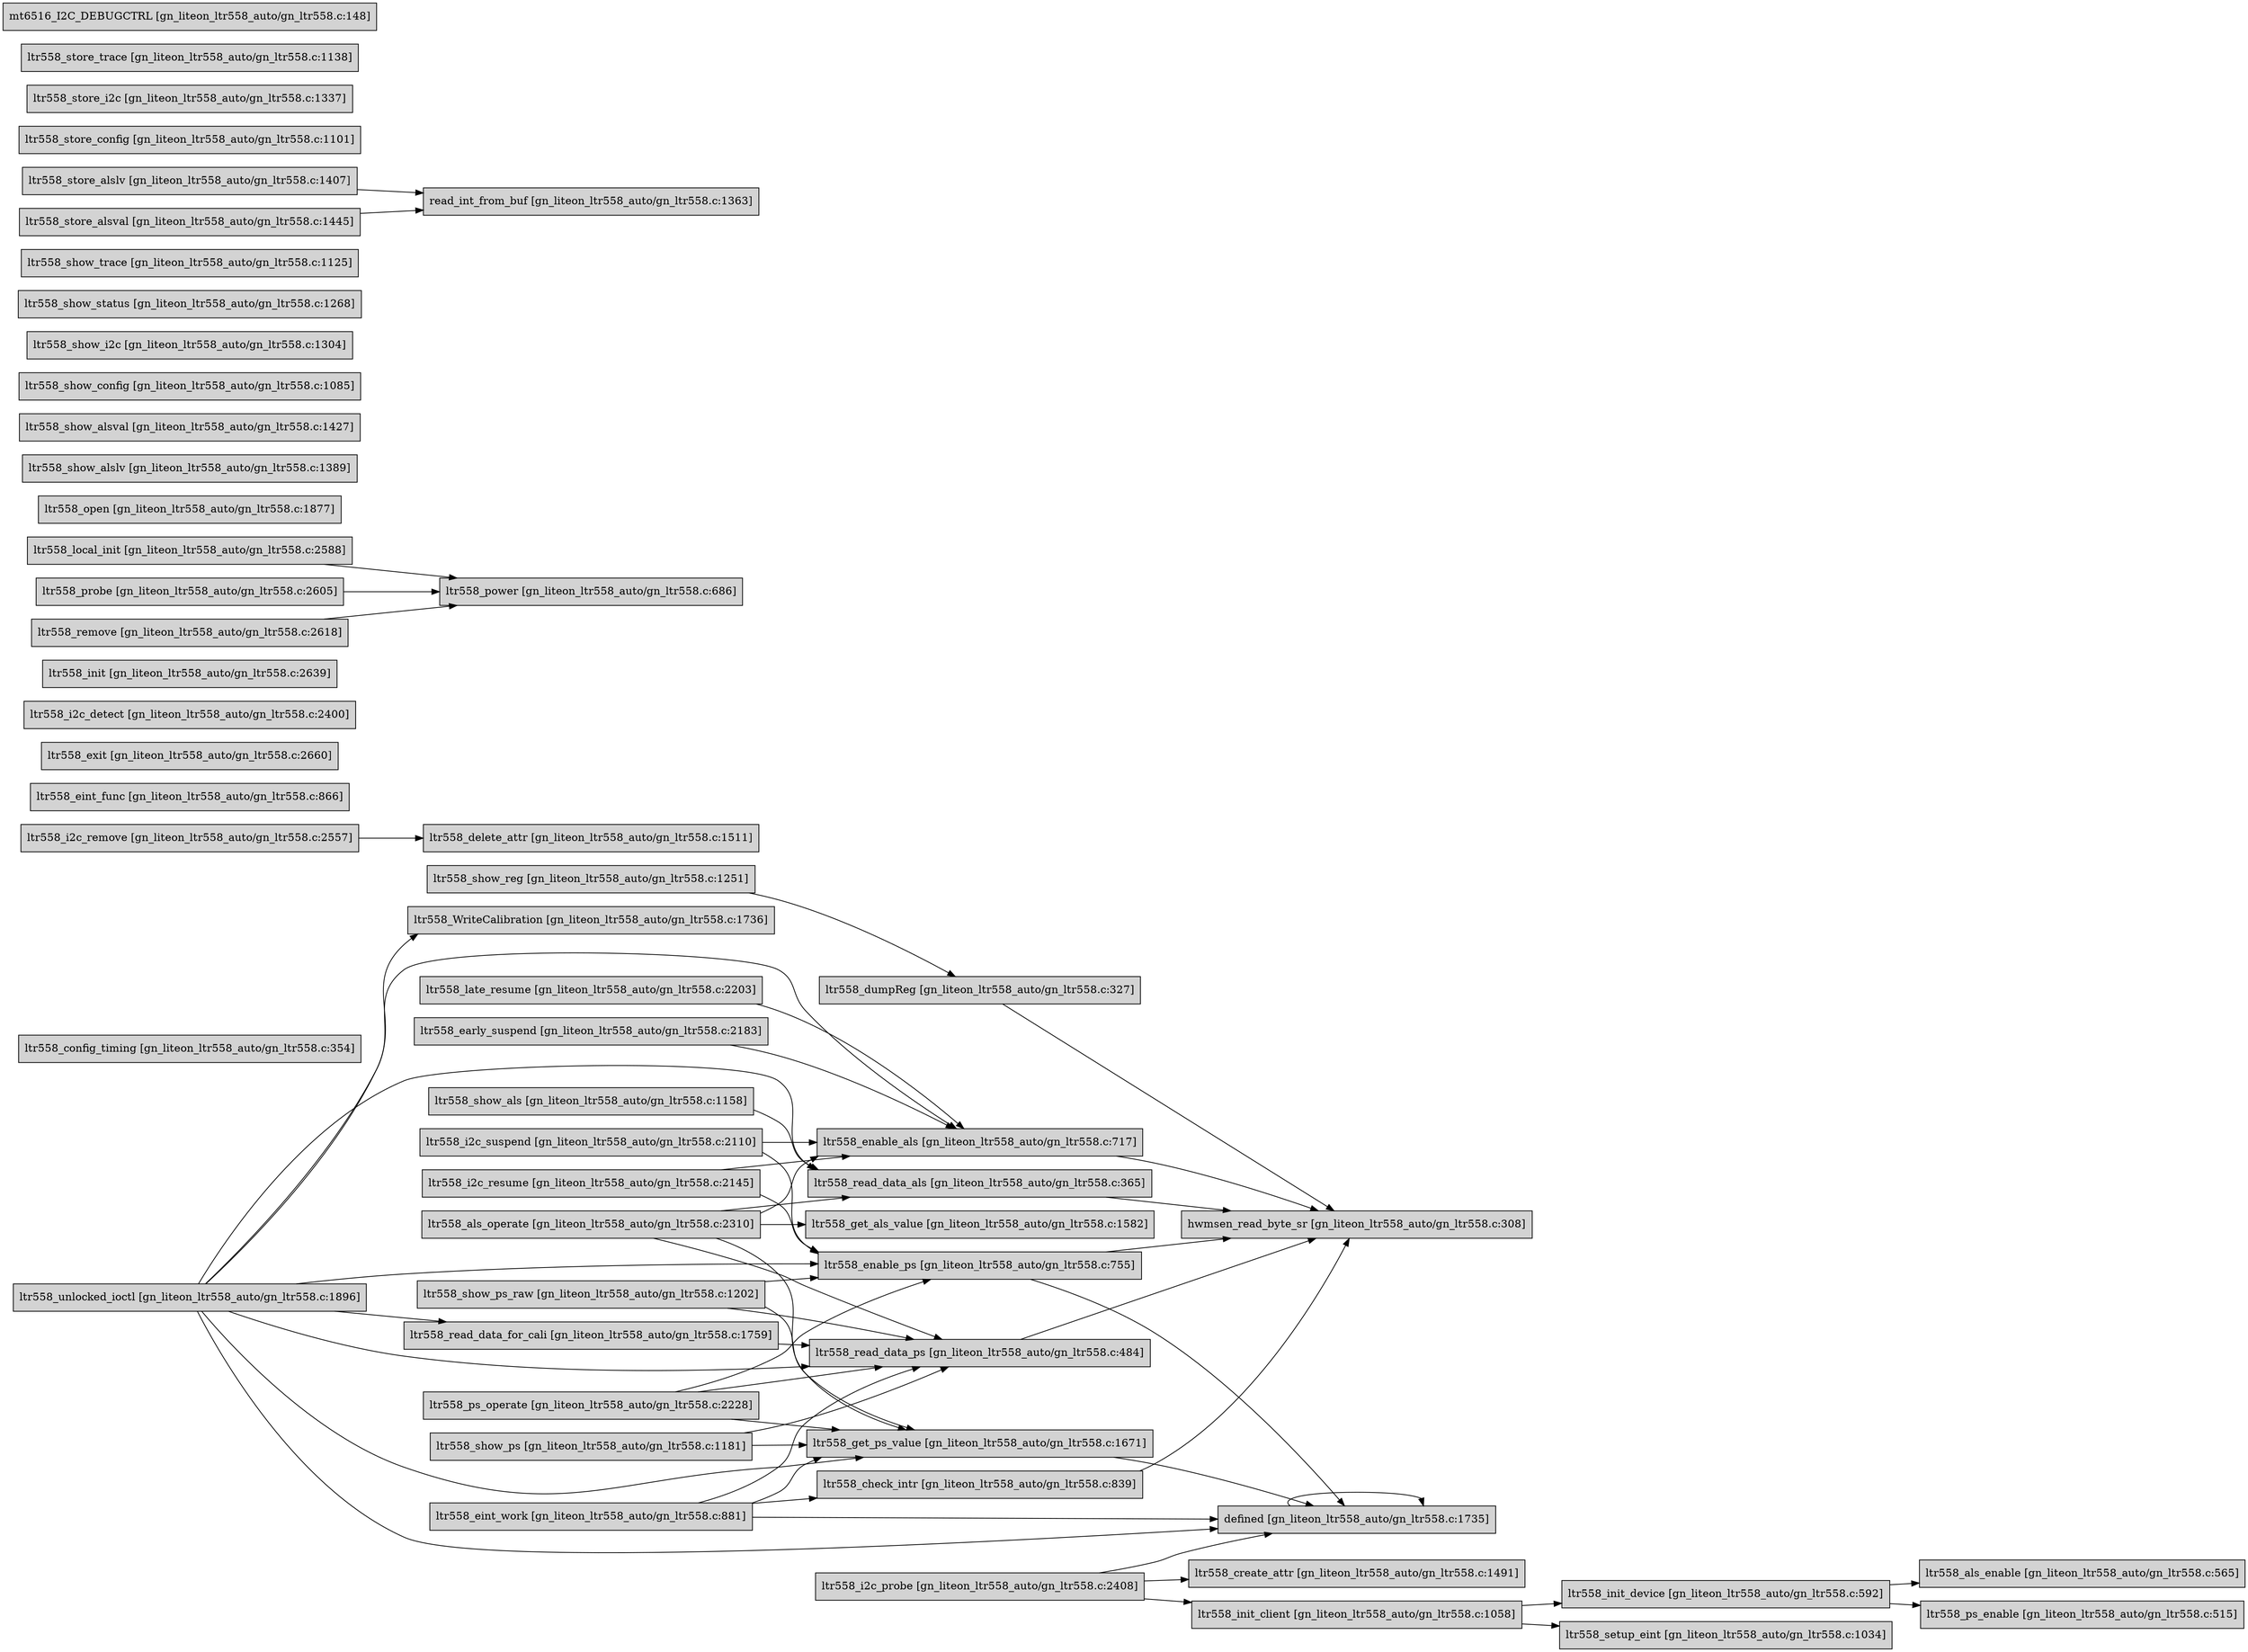 digraph function_map {
rankdir=LR;
ratio=fill;
node [style=filled]
 defined [ shape=box label = "defined [gn_liteon_ltr558_auto/gn_ltr558.c:1735]" ];
defined  -> defined;
 hwmsen_read_byte_sr [ shape=box label = "hwmsen_read_byte_sr [gn_liteon_ltr558_auto/gn_ltr558.c:308]" ];
 ltr558_WriteCalibration [ shape=box label = "ltr558_WriteCalibration [gn_liteon_ltr558_auto/gn_ltr558.c:1736]" ];
 ltr558_als_enable [ shape=box label = "ltr558_als_enable [gn_liteon_ltr558_auto/gn_ltr558.c:565]" ];
 ltr558_als_operate [ shape=box label = "ltr558_als_operate [gn_liteon_ltr558_auto/gn_ltr558.c:2310]" ];
ltr558_als_operate  -> ltr558_enable_als;
ltr558_als_operate  -> ltr558_get_als_value;
ltr558_als_operate  -> ltr558_get_ps_value;
ltr558_als_operate  -> ltr558_read_data_als;
ltr558_als_operate  -> ltr558_read_data_ps;
 ltr558_check_intr [ shape=box label = "ltr558_check_intr [gn_liteon_ltr558_auto/gn_ltr558.c:839]" ];
ltr558_check_intr  -> hwmsen_read_byte_sr;
 ltr558_config_timing [ shape=box label = "ltr558_config_timing [gn_liteon_ltr558_auto/gn_ltr558.c:354]" ];
 ltr558_create_attr [ shape=box label = "ltr558_create_attr [gn_liteon_ltr558_auto/gn_ltr558.c:1491]" ];
 ltr558_delete_attr [ shape=box label = "ltr558_delete_attr [gn_liteon_ltr558_auto/gn_ltr558.c:1511]" ];
 ltr558_dumpReg [ shape=box label = "ltr558_dumpReg [gn_liteon_ltr558_auto/gn_ltr558.c:327]" ];
ltr558_dumpReg  -> hwmsen_read_byte_sr;
 ltr558_early_suspend [ shape=box label = "ltr558_early_suspend [gn_liteon_ltr558_auto/gn_ltr558.c:2183]" ];
ltr558_early_suspend  -> ltr558_enable_als;
 ltr558_eint_func [ shape=box label = "ltr558_eint_func [gn_liteon_ltr558_auto/gn_ltr558.c:866]" ];
 ltr558_eint_work [ shape=box label = "ltr558_eint_work [gn_liteon_ltr558_auto/gn_ltr558.c:881]" ];
ltr558_eint_work  -> defined;
ltr558_eint_work  -> ltr558_check_intr;
ltr558_eint_work  -> ltr558_get_ps_value;
ltr558_eint_work  -> ltr558_read_data_ps;
 ltr558_enable_als [ shape=box label = "ltr558_enable_als [gn_liteon_ltr558_auto/gn_ltr558.c:717]" ];
ltr558_enable_als  -> hwmsen_read_byte_sr;
 ltr558_enable_ps [ shape=box label = "ltr558_enable_ps [gn_liteon_ltr558_auto/gn_ltr558.c:755]" ];
ltr558_enable_ps  -> defined;
ltr558_enable_ps  -> hwmsen_read_byte_sr;
 ltr558_exit [ shape=box label = "ltr558_exit [gn_liteon_ltr558_auto/gn_ltr558.c:2660]" ];
 ltr558_get_als_value [ shape=box label = "ltr558_get_als_value [gn_liteon_ltr558_auto/gn_ltr558.c:1582]" ];
 ltr558_get_ps_value [ shape=box label = "ltr558_get_ps_value [gn_liteon_ltr558_auto/gn_ltr558.c:1671]" ];
ltr558_get_ps_value  -> defined;
 ltr558_i2c_detect [ shape=box label = "ltr558_i2c_detect [gn_liteon_ltr558_auto/gn_ltr558.c:2400]" ];
 ltr558_i2c_probe [ shape=box label = "ltr558_i2c_probe [gn_liteon_ltr558_auto/gn_ltr558.c:2408]" ];
ltr558_i2c_probe  -> defined;
ltr558_i2c_probe  -> ltr558_create_attr;
ltr558_i2c_probe  -> ltr558_init_client;
 ltr558_i2c_remove [ shape=box label = "ltr558_i2c_remove [gn_liteon_ltr558_auto/gn_ltr558.c:2557]" ];
ltr558_i2c_remove  -> ltr558_delete_attr;
 ltr558_i2c_resume [ shape=box label = "ltr558_i2c_resume [gn_liteon_ltr558_auto/gn_ltr558.c:2145]" ];
ltr558_i2c_resume  -> ltr558_enable_als;
ltr558_i2c_resume  -> ltr558_enable_ps;
 ltr558_i2c_suspend [ shape=box label = "ltr558_i2c_suspend [gn_liteon_ltr558_auto/gn_ltr558.c:2110]" ];
ltr558_i2c_suspend  -> ltr558_enable_als;
ltr558_i2c_suspend  -> ltr558_enable_ps;
 ltr558_init [ shape=box label = "ltr558_init [gn_liteon_ltr558_auto/gn_ltr558.c:2639]" ];
 ltr558_init_client [ shape=box label = "ltr558_init_client [gn_liteon_ltr558_auto/gn_ltr558.c:1058]" ];
ltr558_init_client  -> ltr558_init_device;
ltr558_init_client  -> ltr558_setup_eint;
 ltr558_init_device [ shape=box label = "ltr558_init_device [gn_liteon_ltr558_auto/gn_ltr558.c:592]" ];
ltr558_init_device  -> ltr558_als_enable;
ltr558_init_device  -> ltr558_ps_enable;
 ltr558_late_resume [ shape=box label = "ltr558_late_resume [gn_liteon_ltr558_auto/gn_ltr558.c:2203]" ];
ltr558_late_resume  -> ltr558_enable_als;
 ltr558_local_init [ shape=box label = "ltr558_local_init [gn_liteon_ltr558_auto/gn_ltr558.c:2588]" ];
ltr558_local_init  -> ltr558_power;
 ltr558_open [ shape=box label = "ltr558_open [gn_liteon_ltr558_auto/gn_ltr558.c:1877]" ];
 ltr558_power [ shape=box label = "ltr558_power [gn_liteon_ltr558_auto/gn_ltr558.c:686]" ];
 ltr558_probe [ shape=box label = "ltr558_probe [gn_liteon_ltr558_auto/gn_ltr558.c:2605]" ];
ltr558_probe  -> ltr558_power;
 ltr558_ps_enable [ shape=box label = "ltr558_ps_enable [gn_liteon_ltr558_auto/gn_ltr558.c:515]" ];
 ltr558_ps_operate [ shape=box label = "ltr558_ps_operate [gn_liteon_ltr558_auto/gn_ltr558.c:2228]" ];
ltr558_ps_operate  -> ltr558_enable_ps;
ltr558_ps_operate  -> ltr558_get_ps_value;
ltr558_ps_operate  -> ltr558_read_data_ps;
 ltr558_read_data_als [ shape=box label = "ltr558_read_data_als [gn_liteon_ltr558_auto/gn_ltr558.c:365]" ];
ltr558_read_data_als  -> hwmsen_read_byte_sr;
 ltr558_read_data_for_cali [ shape=box label = "ltr558_read_data_for_cali [gn_liteon_ltr558_auto/gn_ltr558.c:1759]" ];
ltr558_read_data_for_cali  -> ltr558_read_data_ps;
 ltr558_read_data_ps [ shape=box label = "ltr558_read_data_ps [gn_liteon_ltr558_auto/gn_ltr558.c:484]" ];
ltr558_read_data_ps  -> hwmsen_read_byte_sr;
 ltr558_remove [ shape=box label = "ltr558_remove [gn_liteon_ltr558_auto/gn_ltr558.c:2618]" ];
ltr558_remove  -> ltr558_power;
 ltr558_setup_eint [ shape=box label = "ltr558_setup_eint [gn_liteon_ltr558_auto/gn_ltr558.c:1034]" ];
 ltr558_show_als [ shape=box label = "ltr558_show_als [gn_liteon_ltr558_auto/gn_ltr558.c:1158]" ];
ltr558_show_als  -> ltr558_read_data_als;
 ltr558_show_alslv [ shape=box label = "ltr558_show_alslv [gn_liteon_ltr558_auto/gn_ltr558.c:1389]" ];
 ltr558_show_alsval [ shape=box label = "ltr558_show_alsval [gn_liteon_ltr558_auto/gn_ltr558.c:1427]" ];
 ltr558_show_config [ shape=box label = "ltr558_show_config [gn_liteon_ltr558_auto/gn_ltr558.c:1085]" ];
 ltr558_show_i2c [ shape=box label = "ltr558_show_i2c [gn_liteon_ltr558_auto/gn_ltr558.c:1304]" ];
 ltr558_show_ps [ shape=box label = "ltr558_show_ps [gn_liteon_ltr558_auto/gn_ltr558.c:1181]" ];
ltr558_show_ps  -> ltr558_get_ps_value;
ltr558_show_ps  -> ltr558_read_data_ps;
 ltr558_show_ps_raw [ shape=box label = "ltr558_show_ps_raw [gn_liteon_ltr558_auto/gn_ltr558.c:1202]" ];
ltr558_show_ps_raw  -> ltr558_enable_ps;
ltr558_show_ps_raw  -> ltr558_get_ps_value;
ltr558_show_ps_raw  -> ltr558_read_data_ps;
 ltr558_show_reg [ shape=box label = "ltr558_show_reg [gn_liteon_ltr558_auto/gn_ltr558.c:1251]" ];
ltr558_show_reg  -> ltr558_dumpReg;
 ltr558_show_status [ shape=box label = "ltr558_show_status [gn_liteon_ltr558_auto/gn_ltr558.c:1268]" ];
 ltr558_show_trace [ shape=box label = "ltr558_show_trace [gn_liteon_ltr558_auto/gn_ltr558.c:1125]" ];
 ltr558_store_alslv [ shape=box label = "ltr558_store_alslv [gn_liteon_ltr558_auto/gn_ltr558.c:1407]" ];
ltr558_store_alslv  -> read_int_from_buf;
 ltr558_store_alsval [ shape=box label = "ltr558_store_alsval [gn_liteon_ltr558_auto/gn_ltr558.c:1445]" ];
ltr558_store_alsval  -> read_int_from_buf;
 ltr558_store_config [ shape=box label = "ltr558_store_config [gn_liteon_ltr558_auto/gn_ltr558.c:1101]" ];
 ltr558_store_i2c [ shape=box label = "ltr558_store_i2c [gn_liteon_ltr558_auto/gn_ltr558.c:1337]" ];
 ltr558_store_trace [ shape=box label = "ltr558_store_trace [gn_liteon_ltr558_auto/gn_ltr558.c:1138]" ];
 ltr558_unlocked_ioctl [ shape=box label = "ltr558_unlocked_ioctl [gn_liteon_ltr558_auto/gn_ltr558.c:1896]" ];
ltr558_unlocked_ioctl  -> defined;
ltr558_unlocked_ioctl  -> ltr558_WriteCalibration;
ltr558_unlocked_ioctl  -> ltr558_enable_als;
ltr558_unlocked_ioctl  -> ltr558_enable_ps;
ltr558_unlocked_ioctl  -> ltr558_get_ps_value;
ltr558_unlocked_ioctl  -> ltr558_read_data_als;
ltr558_unlocked_ioctl  -> ltr558_read_data_for_cali;
ltr558_unlocked_ioctl  -> ltr558_read_data_ps;
 mt6516_I2C_DEBUGCTRL [ shape=box label = "mt6516_I2C_DEBUGCTRL [gn_liteon_ltr558_auto/gn_ltr558.c:148]" ];
 read_int_from_buf [ shape=box label = "read_int_from_buf [gn_liteon_ltr558_auto/gn_ltr558.c:1363]" ];
}
